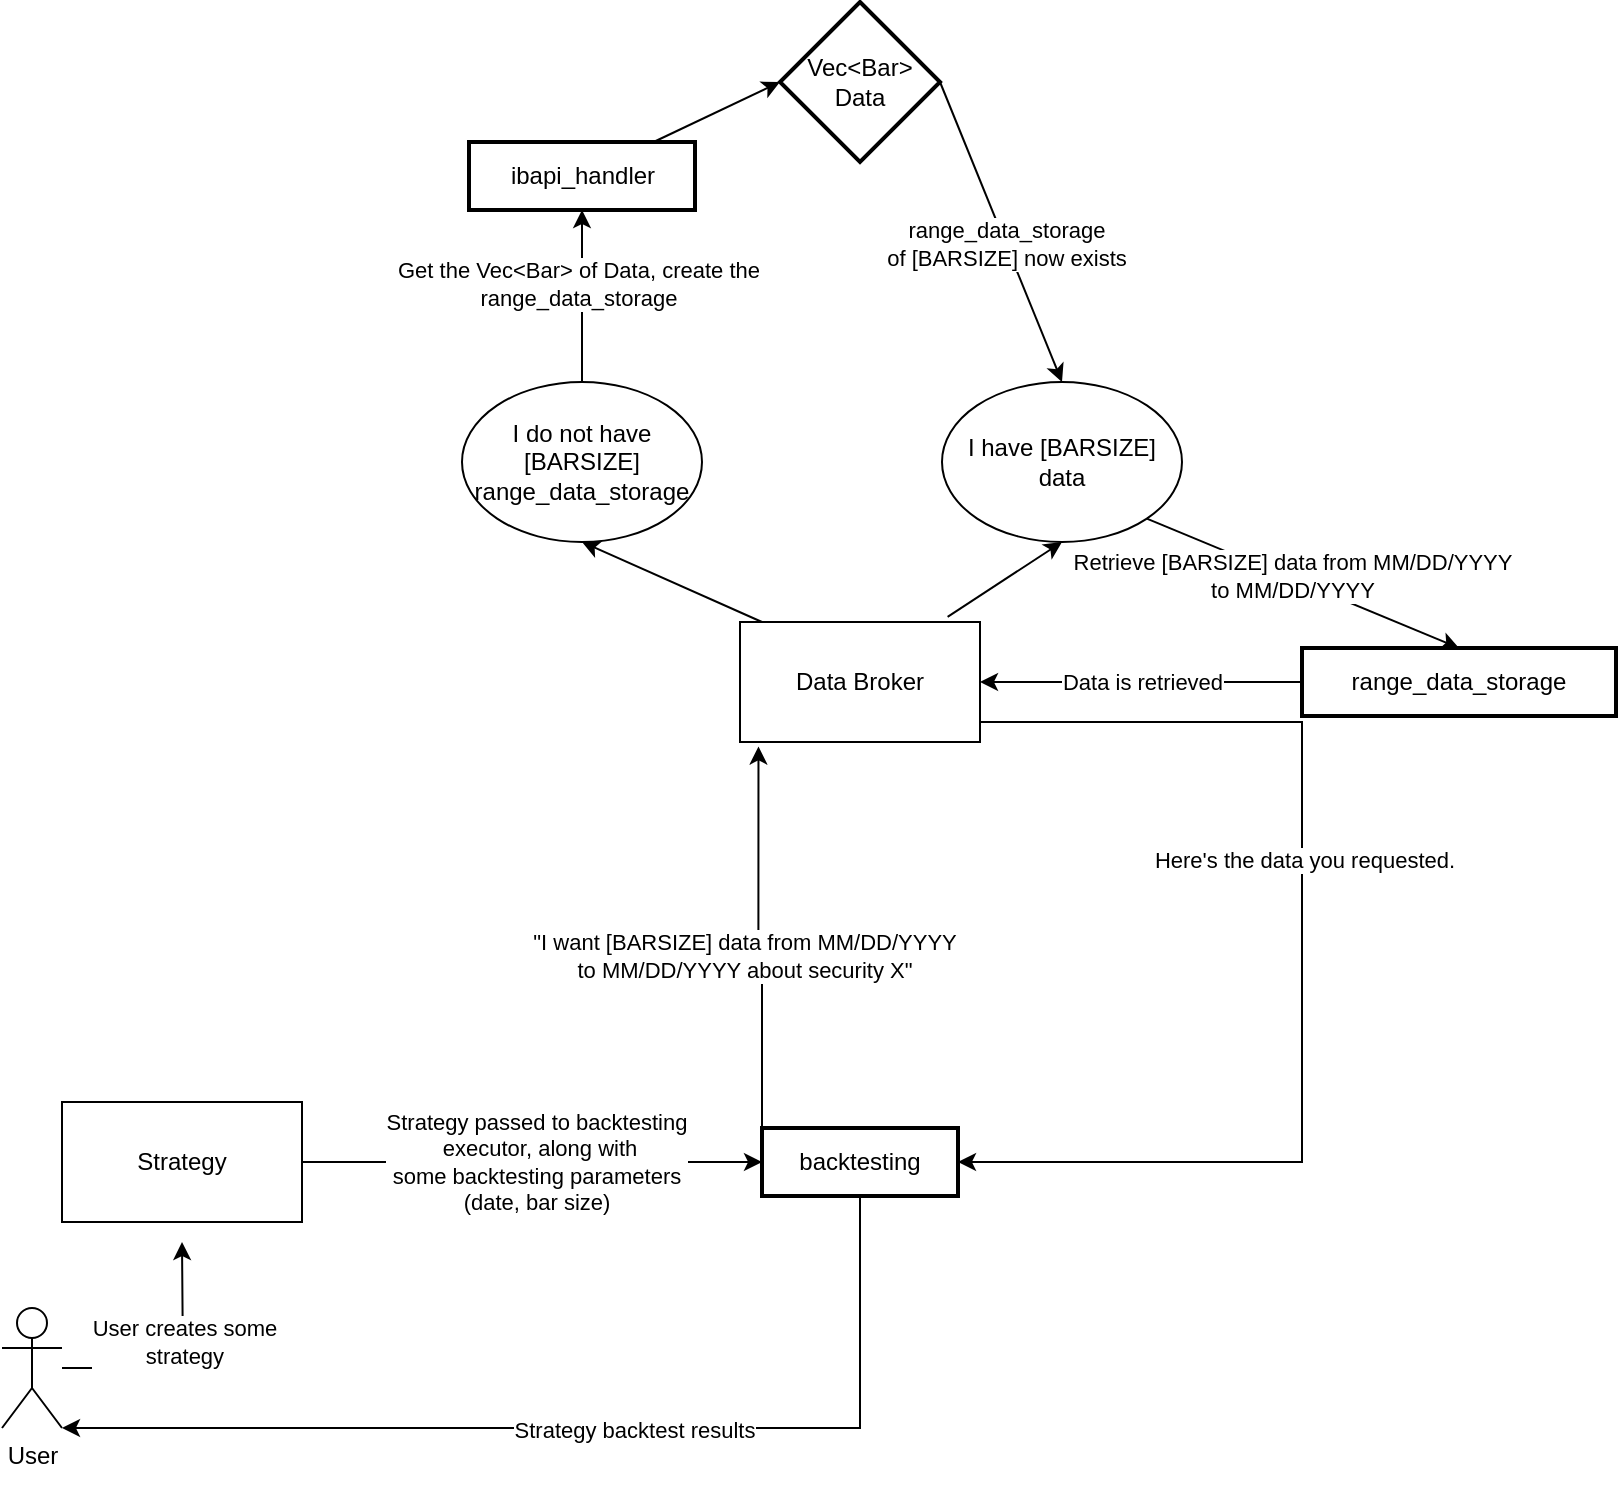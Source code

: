 <mxfile version="24.6.4" type="github">
  <diagram name="Page-1" id="eCXJw-1XV3CSuf91wGPj">
    <mxGraphModel dx="1154" dy="527" grid="1" gridSize="10" guides="1" tooltips="1" connect="1" arrows="1" fold="1" page="1" pageScale="1" pageWidth="850" pageHeight="1100" math="0" shadow="0">
      <root>
        <mxCell id="0" />
        <mxCell id="1" parent="0" />
        <mxCell id="pjh1RRYH9EZl_27W8bmP-32" style="edgeStyle=orthogonalEdgeStyle;rounded=0;orthogonalLoop=1;jettySize=auto;html=1;exitX=0.5;exitY=0;exitDx=0;exitDy=0;" edge="1" parent="1" source="2">
          <mxGeometry relative="1" as="geometry">
            <mxPoint x="429.31" y="593.276" as="targetPoint" />
          </mxGeometry>
        </mxCell>
        <mxCell id="pjh1RRYH9EZl_27W8bmP-52" style="edgeStyle=orthogonalEdgeStyle;rounded=0;orthogonalLoop=1;jettySize=auto;html=1;entryX=1;entryY=1;entryDx=0;entryDy=0;entryPerimeter=0;" edge="1" parent="1" source="2" target="pjh1RRYH9EZl_27W8bmP-8">
          <mxGeometry relative="1" as="geometry">
            <mxPoint x="70" y="760" as="targetPoint" />
            <Array as="points">
              <mxPoint x="429" y="743" />
            </Array>
          </mxGeometry>
        </mxCell>
        <mxCell id="pjh1RRYH9EZl_27W8bmP-53" value="&lt;div&gt;Strategy backtest results&lt;/div&gt;" style="edgeLabel;html=1;align=center;verticalAlign=middle;resizable=0;points=[];" vertex="1" connectable="0" parent="pjh1RRYH9EZl_27W8bmP-52">
          <mxGeometry x="-0.109" y="1" relative="1" as="geometry">
            <mxPoint as="offset" />
          </mxGeometry>
        </mxCell>
        <mxCell id="2" value="backtesting" style="whiteSpace=wrap;strokeWidth=2;" parent="1" vertex="1">
          <mxGeometry x="380" y="593" width="98" height="34" as="geometry" />
        </mxCell>
        <mxCell id="pjh1RRYH9EZl_27W8bmP-46" value="" style="rounded=0;orthogonalLoop=1;jettySize=auto;html=1;entryX=0;entryY=0.5;entryDx=0;entryDy=0;" edge="1" parent="1" source="3" target="pjh1RRYH9EZl_27W8bmP-45">
          <mxGeometry relative="1" as="geometry" />
        </mxCell>
        <mxCell id="3" value="ibapi_handler" style="whiteSpace=wrap;strokeWidth=2;" parent="1" vertex="1">
          <mxGeometry x="233.5" y="100" width="113" height="34" as="geometry" />
        </mxCell>
        <mxCell id="pjh1RRYH9EZl_27W8bmP-19" style="edgeStyle=orthogonalEdgeStyle;rounded=0;orthogonalLoop=1;jettySize=auto;html=1;entryX=0;entryY=0;entryDx=0;entryDy=0;startArrow=classic;startFill=1;endArrow=none;endFill=0;exitX=0.077;exitY=1.037;exitDx=0;exitDy=0;exitPerimeter=0;" edge="1" parent="1" source="pjh1RRYH9EZl_27W8bmP-23" target="2">
          <mxGeometry relative="1" as="geometry" />
        </mxCell>
        <mxCell id="pjh1RRYH9EZl_27W8bmP-20" value="&lt;div&gt;&quot;I want [BARSIZE] data from MM/DD/YYYY&lt;/div&gt;&lt;div&gt;to MM/DD/YYYY about security X&quot;&lt;br&gt;&lt;/div&gt;" style="edgeLabel;html=1;align=center;verticalAlign=middle;resizable=0;points=[];" vertex="1" connectable="0" parent="pjh1RRYH9EZl_27W8bmP-19">
          <mxGeometry x="0.129" y="1" relative="1" as="geometry">
            <mxPoint x="-10" y="-2" as="offset" />
          </mxGeometry>
        </mxCell>
        <mxCell id="pjh1RRYH9EZl_27W8bmP-39" style="edgeStyle=orthogonalEdgeStyle;rounded=0;orthogonalLoop=1;jettySize=auto;html=1;entryX=1;entryY=0.5;entryDx=0;entryDy=0;" edge="1" parent="1" source="4" target="pjh1RRYH9EZl_27W8bmP-23">
          <mxGeometry relative="1" as="geometry" />
        </mxCell>
        <mxCell id="pjh1RRYH9EZl_27W8bmP-48" value="Data is retrieved" style="edgeLabel;html=1;align=center;verticalAlign=middle;resizable=0;points=[];" vertex="1" connectable="0" parent="pjh1RRYH9EZl_27W8bmP-39">
          <mxGeometry x="0.319" y="-1" relative="1" as="geometry">
            <mxPoint x="26" y="1" as="offset" />
          </mxGeometry>
        </mxCell>
        <mxCell id="4" value="range_data_storage" style="whiteSpace=wrap;strokeWidth=2;" parent="1" vertex="1">
          <mxGeometry x="650" y="353" width="157" height="34" as="geometry" />
        </mxCell>
        <mxCell id="pjh1RRYH9EZl_27W8bmP-10" style="edgeStyle=orthogonalEdgeStyle;rounded=0;orthogonalLoop=1;jettySize=auto;html=1;entryX=0;entryY=0.5;entryDx=0;entryDy=0;" edge="1" parent="1" source="pjh1RRYH9EZl_27W8bmP-7" target="2">
          <mxGeometry relative="1" as="geometry" />
        </mxCell>
        <mxCell id="pjh1RRYH9EZl_27W8bmP-11" value="&lt;div&gt;Strategy passed to backtesting&lt;/div&gt;&lt;div&gt;&amp;nbsp;executor, along with&lt;/div&gt;&lt;div&gt;some backtesting parameters&lt;/div&gt;&lt;div&gt;(date, bar size)&lt;br&gt;&lt;/div&gt;" style="edgeLabel;html=1;align=center;verticalAlign=middle;resizable=0;points=[];" vertex="1" connectable="0" parent="pjh1RRYH9EZl_27W8bmP-10">
          <mxGeometry x="0.076" y="1" relative="1" as="geometry">
            <mxPoint x="-7" y="1" as="offset" />
          </mxGeometry>
        </mxCell>
        <mxCell id="pjh1RRYH9EZl_27W8bmP-7" value="&lt;div&gt;Strategy&lt;/div&gt;" style="rounded=0;whiteSpace=wrap;html=1;" vertex="1" parent="1">
          <mxGeometry x="30" y="580" width="120" height="60" as="geometry" />
        </mxCell>
        <mxCell id="pjh1RRYH9EZl_27W8bmP-9" style="edgeStyle=orthogonalEdgeStyle;rounded=0;orthogonalLoop=1;jettySize=auto;html=1;" edge="1" parent="1" source="pjh1RRYH9EZl_27W8bmP-8">
          <mxGeometry relative="1" as="geometry">
            <mxPoint x="90" y="650" as="targetPoint" />
          </mxGeometry>
        </mxCell>
        <mxCell id="pjh1RRYH9EZl_27W8bmP-15" value="&lt;div&gt;User creates some&lt;/div&gt;&lt;div&gt;strategy&lt;br&gt;&lt;/div&gt;" style="edgeLabel;html=1;align=center;verticalAlign=middle;resizable=0;points=[];" vertex="1" connectable="0" parent="pjh1RRYH9EZl_27W8bmP-9">
          <mxGeometry x="-0.072" y="-1" relative="1" as="geometry">
            <mxPoint x="3" y="-14" as="offset" />
          </mxGeometry>
        </mxCell>
        <mxCell id="pjh1RRYH9EZl_27W8bmP-8" value="&lt;div&gt;User&lt;/div&gt;&lt;div&gt;&lt;br&gt;&lt;/div&gt;" style="shape=umlActor;verticalLabelPosition=bottom;verticalAlign=top;html=1;outlineConnect=0;" vertex="1" parent="1">
          <mxGeometry y="683" width="30" height="60" as="geometry" />
        </mxCell>
        <mxCell id="pjh1RRYH9EZl_27W8bmP-40" style="edgeStyle=orthogonalEdgeStyle;rounded=0;orthogonalLoop=1;jettySize=auto;html=1;exitX=1;exitY=0.75;exitDx=0;exitDy=0;entryX=1;entryY=0.5;entryDx=0;entryDy=0;" edge="1" parent="1" source="pjh1RRYH9EZl_27W8bmP-23" target="2">
          <mxGeometry relative="1" as="geometry">
            <Array as="points">
              <mxPoint x="489" y="390" />
              <mxPoint x="650" y="390" />
              <mxPoint x="650" y="610" />
            </Array>
          </mxGeometry>
        </mxCell>
        <mxCell id="pjh1RRYH9EZl_27W8bmP-51" value="Here&#39;s the data you requested." style="edgeLabel;html=1;align=center;verticalAlign=middle;resizable=0;points=[];" vertex="1" connectable="0" parent="pjh1RRYH9EZl_27W8bmP-40">
          <mxGeometry x="-0.158" y="1" relative="1" as="geometry">
            <mxPoint as="offset" />
          </mxGeometry>
        </mxCell>
        <mxCell id="pjh1RRYH9EZl_27W8bmP-23" value="&lt;div&gt;Data Broker&lt;/div&gt;" style="rounded=0;whiteSpace=wrap;html=1;" vertex="1" parent="1">
          <mxGeometry x="369" y="340" width="120" height="60" as="geometry" />
        </mxCell>
        <mxCell id="pjh1RRYH9EZl_27W8bmP-33" value="" style="endArrow=classic;html=1;rounded=0;entryX=0.5;entryY=1;entryDx=0;entryDy=0;" edge="1" parent="1" target="pjh1RRYH9EZl_27W8bmP-34">
          <mxGeometry width="50" height="50" relative="1" as="geometry">
            <mxPoint x="380" y="340" as="sourcePoint" />
            <mxPoint x="280" y="220" as="targetPoint" />
          </mxGeometry>
        </mxCell>
        <mxCell id="pjh1RRYH9EZl_27W8bmP-41" style="edgeStyle=orthogonalEdgeStyle;rounded=0;orthogonalLoop=1;jettySize=auto;html=1;entryX=0.5;entryY=1;entryDx=0;entryDy=0;" edge="1" parent="1" source="pjh1RRYH9EZl_27W8bmP-34" target="3">
          <mxGeometry relative="1" as="geometry" />
        </mxCell>
        <mxCell id="pjh1RRYH9EZl_27W8bmP-42" value="&lt;div&gt;Get the Vec&amp;lt;Bar&amp;gt; of Data, create the &lt;br&gt;&lt;/div&gt;&lt;div&gt;range_data_storage&lt;/div&gt;" style="edgeLabel;html=1;align=center;verticalAlign=middle;resizable=0;points=[];" vertex="1" connectable="0" parent="pjh1RRYH9EZl_27W8bmP-41">
          <mxGeometry x="0.135" y="2" relative="1" as="geometry">
            <mxPoint as="offset" />
          </mxGeometry>
        </mxCell>
        <mxCell id="pjh1RRYH9EZl_27W8bmP-34" value="&lt;div&gt;I do not have [BARSIZE]&lt;/div&gt;&lt;div&gt;range_data_storage&lt;br&gt;&lt;/div&gt;" style="ellipse;whiteSpace=wrap;html=1;" vertex="1" parent="1">
          <mxGeometry x="230" y="220" width="120" height="80" as="geometry" />
        </mxCell>
        <mxCell id="pjh1RRYH9EZl_27W8bmP-35" value="" style="endArrow=classic;html=1;rounded=0;exitX=0.865;exitY=-0.043;exitDx=0;exitDy=0;exitPerimeter=0;entryX=0.5;entryY=1;entryDx=0;entryDy=0;" edge="1" parent="1" source="pjh1RRYH9EZl_27W8bmP-23" target="pjh1RRYH9EZl_27W8bmP-36">
          <mxGeometry width="50" height="50" relative="1" as="geometry">
            <mxPoint x="459" y="330" as="sourcePoint" />
            <mxPoint x="530" y="290" as="targetPoint" />
          </mxGeometry>
        </mxCell>
        <mxCell id="pjh1RRYH9EZl_27W8bmP-37" style="rounded=0;orthogonalLoop=1;jettySize=auto;html=1;exitX=1;exitY=1;exitDx=0;exitDy=0;entryX=0.5;entryY=0;entryDx=0;entryDy=0;strokeColor=default;" edge="1" parent="1" source="pjh1RRYH9EZl_27W8bmP-36" target="4">
          <mxGeometry relative="1" as="geometry" />
        </mxCell>
        <mxCell id="pjh1RRYH9EZl_27W8bmP-50" value="&lt;div&gt;Retrieve [BARSIZE] data from MM/DD/YYYY&lt;/div&gt;&lt;div&gt;to MM/DD/YYYY&lt;br&gt;&lt;/div&gt;" style="edgeLabel;html=1;align=center;verticalAlign=middle;resizable=0;points=[];" vertex="1" connectable="0" parent="pjh1RRYH9EZl_27W8bmP-37">
          <mxGeometry x="-0.083" y="1" relative="1" as="geometry">
            <mxPoint as="offset" />
          </mxGeometry>
        </mxCell>
        <mxCell id="pjh1RRYH9EZl_27W8bmP-36" value="&lt;div&gt;I have [BARSIZE]&lt;/div&gt;&lt;div&gt;data&lt;br&gt;&lt;/div&gt;" style="ellipse;whiteSpace=wrap;html=1;" vertex="1" parent="1">
          <mxGeometry x="470" y="220" width="120" height="80" as="geometry" />
        </mxCell>
        <mxCell id="pjh1RRYH9EZl_27W8bmP-47" style="rounded=0;orthogonalLoop=1;jettySize=auto;html=1;exitX=1;exitY=0.5;exitDx=0;exitDy=0;entryX=0.5;entryY=0;entryDx=0;entryDy=0;" edge="1" parent="1" source="pjh1RRYH9EZl_27W8bmP-45" target="pjh1RRYH9EZl_27W8bmP-36">
          <mxGeometry relative="1" as="geometry">
            <mxPoint x="520" y="110" as="targetPoint" />
          </mxGeometry>
        </mxCell>
        <mxCell id="pjh1RRYH9EZl_27W8bmP-49" value="&lt;div&gt;range_data_storage&lt;/div&gt;&lt;div&gt;of [BARSIZE] now exists&lt;/div&gt;" style="edgeLabel;html=1;align=center;verticalAlign=middle;resizable=0;points=[];" vertex="1" connectable="0" parent="pjh1RRYH9EZl_27W8bmP-47">
          <mxGeometry x="0.081" relative="1" as="geometry">
            <mxPoint as="offset" />
          </mxGeometry>
        </mxCell>
        <mxCell id="pjh1RRYH9EZl_27W8bmP-45" value="&lt;div&gt;Vec&amp;lt;Bar&amp;gt;&lt;/div&gt;&lt;div&gt;Data&lt;br&gt;&lt;/div&gt;" style="rhombus;whiteSpace=wrap;html=1;strokeWidth=2;" vertex="1" parent="1">
          <mxGeometry x="389" y="30" width="80" height="80" as="geometry" />
        </mxCell>
      </root>
    </mxGraphModel>
  </diagram>
</mxfile>
